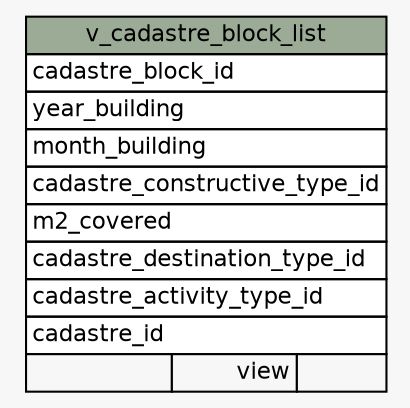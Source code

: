 // dot 2.38.0 on Linux 4.10.0-32-generic
digraph "v_cadastre_block_list" {
  graph [
    rankdir="RL"
    bgcolor="#f7f7f7"
  ];
  node [
    fontname="Helvetica"
    fontsize="11"
    shape="plaintext"
  ];
  edge [
    arrowsize="0.8"
  ];
  "v_cadastre_block_list" [
    label=<
    <TABLE BORDER="0" CELLBORDER="1" CELLSPACING="0" BGCOLOR="#ffffff">
      <TR><TD PORT="v_cadastre_block_list.heading" COLSPAN="3" BGCOLOR="#9bab96" ALIGN="CENTER">v_cadastre_block_list</TD></TR>
      <TR><TD PORT="cadastre_block_id" COLSPAN="3" ALIGN="LEFT">cadastre_block_id</TD></TR>
      <TR><TD PORT="year_building" COLSPAN="3" ALIGN="LEFT">year_building</TD></TR>
      <TR><TD PORT="month_building" COLSPAN="3" ALIGN="LEFT">month_building</TD></TR>
      <TR><TD PORT="cadastre_constructive_type_id" COLSPAN="3" ALIGN="LEFT">cadastre_constructive_type_id</TD></TR>
      <TR><TD PORT="m2_covered" COLSPAN="3" ALIGN="LEFT">m2_covered</TD></TR>
      <TR><TD PORT="cadastre_destination_type_id" COLSPAN="3" ALIGN="LEFT">cadastre_destination_type_id</TD></TR>
      <TR><TD PORT="cadastre_activity_type_id" COLSPAN="3" ALIGN="LEFT">cadastre_activity_type_id</TD></TR>
      <TR><TD PORT="cadastre_id" COLSPAN="3" ALIGN="LEFT">cadastre_id</TD></TR>
      <TR><TD ALIGN="LEFT" BGCOLOR="#f7f7f7">  </TD><TD ALIGN="RIGHT" BGCOLOR="#f7f7f7">view</TD><TD ALIGN="RIGHT" BGCOLOR="#f7f7f7">  </TD></TR>
    </TABLE>>
    URL="tables/v_cadastre_block_list.html#"
    tooltip="v_cadastre_block_list"
  ];
}
